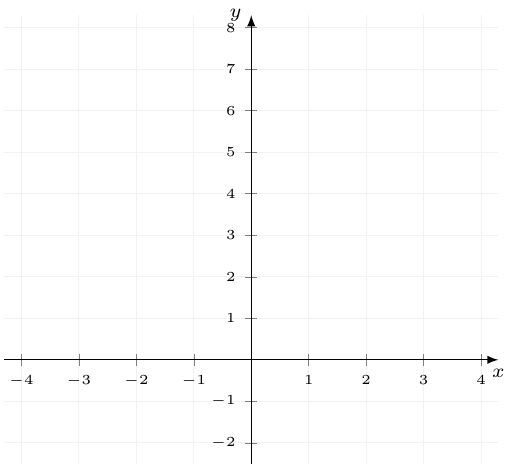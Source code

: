 \documentclass[crop]{standalone}
\usepackage[dvipsnames]{xcolor}
\usepackage{tikz}
\usepackage{pgfplots}
\pgfplotsset{compat=1.18}
\begin{document}
  \begin{tikzpicture}
    \begin{axis}[font=\tiny,
      axis x line=center,axis y line=center,
      unit vector ratio={1 0.85},
      xlabel={\scriptsize$x$},ylabel={\scriptsize$y$},
      xlabel style={below},ylabel style={left},
      xmin=-4.3,xmax=4.3,
      xtick={-4,-3,-2,-1,0,1,2,3,4},
      ymin=-2.5,ymax=8.3,
      ytick={-2,-1,0,1,2,3,4,5,6,7,8},
      axis line style={-latex},
      major grid style={gray!10},
      grid=major,
      declare function={
        f(\x) = abs(\x^2-4);
      }
    ]%
      % \addplot[%
      %   mark=none,
      %   domain=-5:15,
      %   color=orange,
      %   thick,
      %   samples=1000
      % ] {f(x)};
    \end{axis}
  \end{tikzpicture}%
\end{document}